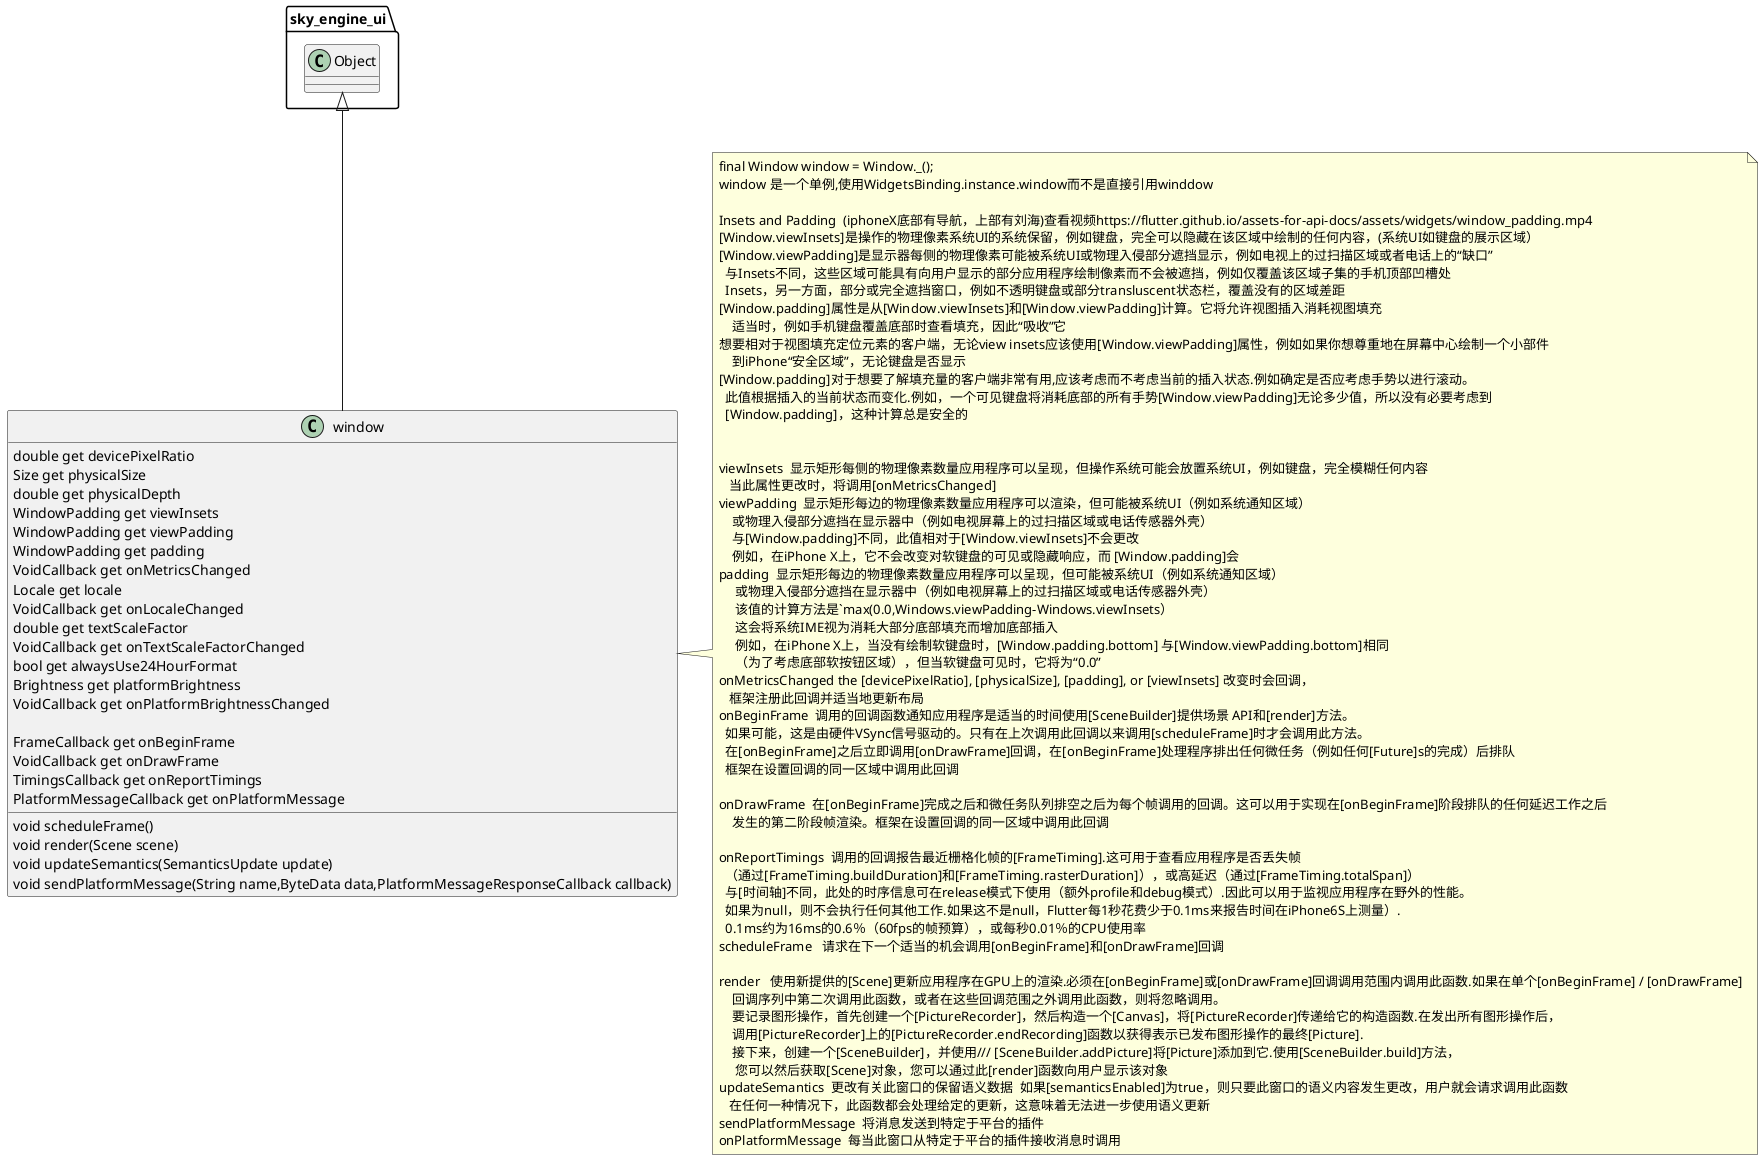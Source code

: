 @startuml

class window {
   double get devicePixelRatio
   Size get physicalSize
   double get physicalDepth
   WindowPadding get viewInsets
   WindowPadding get viewPadding
   WindowPadding get padding
   VoidCallback get onMetricsChanged
   Locale get locale
   VoidCallback get onLocaleChanged
   double get textScaleFactor
   VoidCallback get onTextScaleFactorChanged
   bool get alwaysUse24HourFormat
   Brightness get platformBrightness
   VoidCallback get onPlatformBrightnessChanged

   FrameCallback get onBeginFrame
   VoidCallback get onDrawFrame
   TimingsCallback get onReportTimings
   void scheduleFrame()
   void render(Scene scene)
   void updateSemantics(SemanticsUpdate update)
   PlatformMessageCallback get onPlatformMessage
   void sendPlatformMessage(String name,ByteData data,PlatformMessageResponseCallback callback)
}

note right of window{
  final Window window = Window._();
  window 是一个单例,使用WidgetsBinding.instance.window而不是直接引用winddow

  Insets and Padding  (iphoneX底部有导航，上部有刘海)查看视频https://flutter.github.io/assets-for-api-docs/assets/widgets/window_padding.mp4
  [Window.viewInsets]是操作的物理像素系统UI的系统保留，例如键盘，完全可以隐藏在该区域中绘制的任何内容，(系统UI如键盘的展示区域）
  [Window.viewPadding]是显示器每侧的物理像素可能被系统UI或物理入侵部分遮挡显示，例如电视上的过扫描区域或者电话上的“缺口”
    与Insets不同，这些区域可能具有向用户显示的部分应用程序绘制像素而不会被遮挡，例如仅覆盖该区域子集的手机顶部凹槽处
    Insets，另一方面，部分或完全遮挡窗口，例如不透明键盘或部分transluscent状态栏，覆盖没有的区域差距
  [Window.padding]属性是从[Window.viewInsets]和[Window.viewPadding]计算。它将允许视图插入消耗视图填充
      适当时，例如手机键盘覆盖底部时查看填充，因此“吸收”它
  想要相对于视图填充定位元素的客户端，无论view insets应该使用[Window.viewPadding]属性，例如如果你想尊重地在屏幕中心绘制一个小部件
      到iPhone“安全区域”，无论键盘是否显示
  [Window.padding]对于想要了解填充量的客户端非常有用,应该考虑而不考虑当前的插入状态.例如确定是否应考虑手势以进行滚动。
    此值根据插入的当前状态而变化.例如，一个可见键盘将消耗底部的所有手势[Window.viewPadding]无论多少值，所以没有必要考虑到
    [Window.padding]，这种计算总是安全的


  viewInsets  显示矩形每侧的物理像素数量应用程序可以呈现，但操作系统可能会放置系统UI，例如键盘，完全模糊任何内容
     当此属性更改时，将调用[onMetricsChanged]
  viewPadding  显示矩形每边的物理像素数量应用程序可以渲染，但可能被系统UI（例如系统通知区域）
      或物理入侵部分遮挡在显示器中（例如电视屏幕上的过扫描区域或电话传感器外壳）
      与[Window.padding]不同，此值相对于[Window.viewInsets]不会更改
      例如，在iPhone X上，它不会改变对软键盘的可见或隐藏响应，而 [Window.padding]会
  padding  显示矩形每边的物理像素数量应用程序可以呈现，但可能被系统UI（例如系统通知区域）
       或物理入侵部分遮挡在显示器中（例如电视屏幕上的过扫描区域或电话传感器外壳）
       该值的计算方法是`max(0.0,Windows.viewPadding-Windows.viewInsets）
       这会将系统IME视为消耗大部分底部填充而增加底部插入
       例如，在iPhone X上，当没有绘制软键盘时，[Window.padding.bottom] 与[Window.viewPadding.bottom]相同
       （为了考虑底部软按钮区域），但当软键盘可见时，它将为“0.0”
  onMetricsChanged the [devicePixelRatio], [physicalSize], [padding], or [viewInsets] 改变时会回调，
     框架注册此回调并适当地更新布局
  onBeginFrame  调用的回调函数通知应用程序是适当的时间使用[SceneBuilder]提供场景 API和[render]方法。
    如果可能，这是由硬件VSync信号驱动的。只有在上次调用此回调以来调用[scheduleFrame]时才会调用此方法。
    在[onBeginFrame]之后立即调用[onDrawFrame]回调，在[onBeginFrame]处理程序排出任何微任务（例如任何[Future]s的完成）后排队
    框架在设置回调的同一区域中调用此回调

  onDrawFrame  在[onBeginFrame]完成之后和微任务队列排空之后为每个帧调用的回调。这可以用于实现在[onBeginFrame]阶段排队的任何延迟工作之后
      发生的第二阶段帧渲染。框架在设置回调的同一区域中调用此回调

  onReportTimings  调用的回调报告最近栅格化帧的[FrameTiming].这可用于查看应用程序是否丢失帧
    （通过[FrameTiming.buildDuration]和[FrameTiming.rasterDuration]），或高延迟（通过[FrameTiming.totalSpan]）
    与[时间轴]不同，此处的时序信息可在release模式下使用（额外profile和debug模式）.因此可以用于监视应用程序在野外的性能。
    如果为null，则不会执行任何其他工作.如果这不是null，Flutter每1秒花费少于0.1ms来报告时间在iPhone6S上测量）.
    0.1ms约为16ms的0.6％（60fps的帧预算），或每秒0.01％的CPU使用率
  scheduleFrame   请求在下一个适当的机会调用[onBeginFrame]和[onDrawFrame]回调

  render   使用新提供的[Scene]更新应用程序在GPU上的渲染.必须在[onBeginFrame]或[onDrawFrame]回调调用范围内调用此函数.如果在单个[onBeginFrame] / [onDrawFrame]
      回调序列中第二次调用此函数，或者在这些回调范围之外调用此函数，则将忽略调用。
      要记录图形操作，首先创建一个[PictureRecorder]，然后构造一个[Canvas]，将[PictureRecorder]传递给它的构造函数.在发出所有图形操作后，
      调用[PictureRecorder]上的[PictureRecorder.endRecording]函数以获得表示已发布图形操作的最终[Picture].
      接下来，创建一个[SceneBuilder]，并使用/// [SceneBuilder.addPicture]将[Picture]添加到它.使用[SceneBuilder.build]方法，
       您可以然后获取[Scene]对象，您可以通过此[render]函数向用户显示该对象
  updateSemantics  更改有关此窗口的保留语义数据  如果[semanticsEnabled]为true，则只要此窗口的语义内容发生更改，用户就会请求调用此函数
     在任何一种情况下，此函数都会处理给定的更新，这意味着无法进一步使用语义更新
  sendPlatformMessage  将消息发送到特定于平台的插件
  onPlatformMessage  每当此窗口从特定于平台的插件接收消息时调用
}


package sky_engine_ui {
  Object <|-- window
}

@enduml